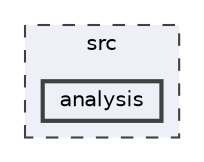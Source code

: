 digraph "src/analysis"
{
 // LATEX_PDF_SIZE
  bgcolor="transparent";
  edge [fontname=Helvetica,fontsize=10,labelfontname=Helvetica,labelfontsize=10];
  node [fontname=Helvetica,fontsize=10,shape=box,height=0.2,width=0.4];
  compound=true
  subgraph clusterdir_68267d1309a1af8e8297ef4c3efbcdba {
    graph [ bgcolor="#edf0f7", pencolor="grey25", label="src", fontname=Helvetica,fontsize=10 style="filled,dashed", URL="dir_68267d1309a1af8e8297ef4c3efbcdba.html",tooltip=""]
  dir_2eec376824a17f48dc36b4bd0c810e01 [label="analysis", fillcolor="#edf0f7", color="grey25", style="filled,bold", URL="dir_2eec376824a17f48dc36b4bd0c810e01.html",tooltip=""];
  }
}
